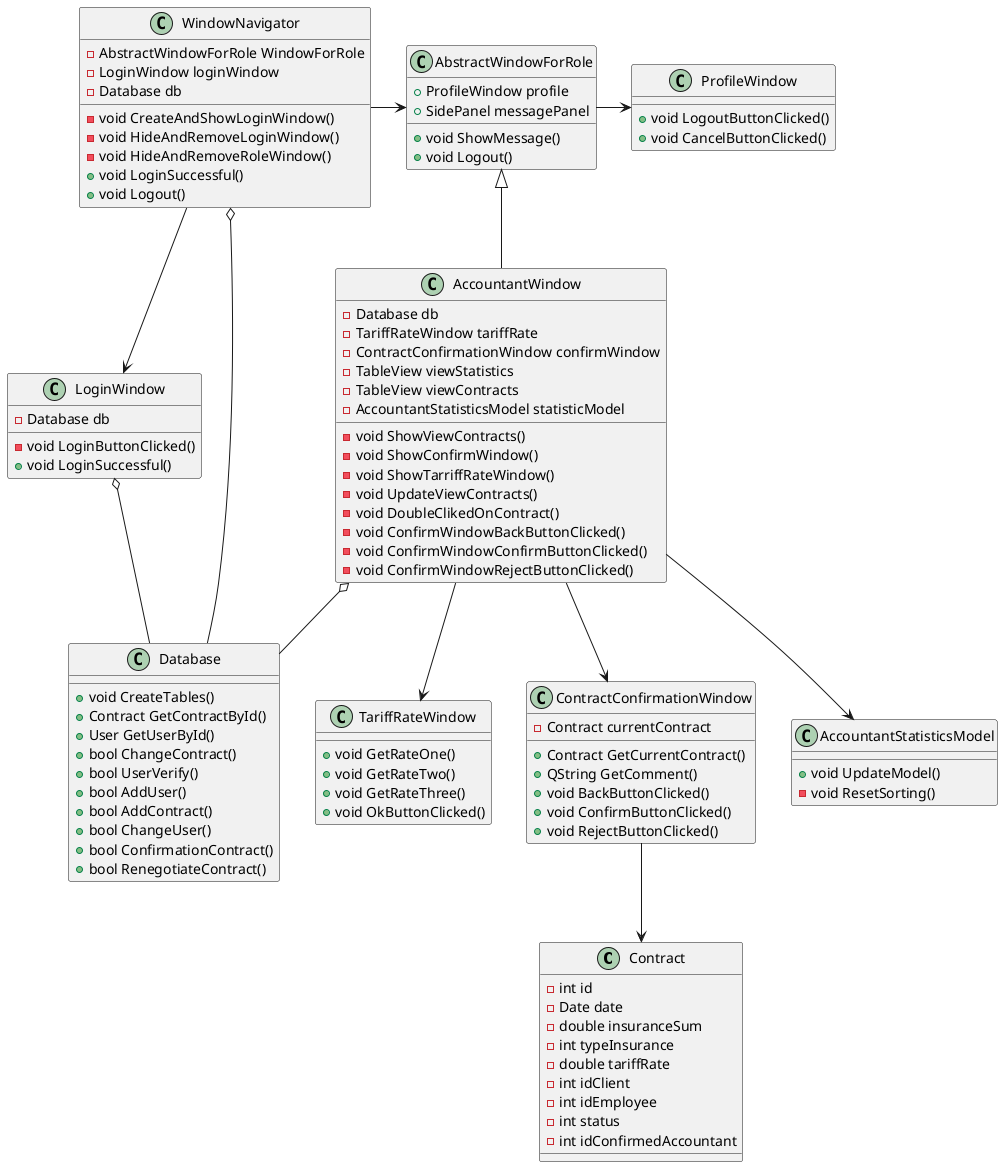 @startuml
class Contract{
   -int id
   -Date date
   -double insuranceSum
   -int typeInsurance
   -double tariffRate
   -int idClient
   -int idEmployee
   -int status
   -int idConfirmedAccountant
}

class ProfileWindow{
   +void LogoutButtonClicked()
   +void CancelButtonClicked()
}

class  LoginWindow{
   -Database db
   -void LoginButtonClicked()
   +void LoginSuccessful()
}

class TariffRateWindow{
   +void GetRateOne()
   +void GetRateTwo()
   +void GetRateThree()
   +void OkButtonClicked()
}

class ContractConfirmationWindow{
   -Contract currentContract
   +Contract GetCurrentContract()
   +QString GetComment()
   +void BackButtonClicked()
   +void ConfirmButtonClicked()
   +void RejectButtonClicked()
}

class AccountantStatisticsModel{
   +void UpdateModel()
   -void ResetSorting()
}

class AbstractWindowForRole{
   +ProfileWindow profile
   +SidePanel messagePanel
   +void ShowMessage()
   +void Logout()
}

class WindowNavigator{
   -AbstractWindowForRole WindowForRole
   -LoginWindow loginWindow
   -Database db
   -void CreateAndShowLoginWindow()
   -void HideAndRemoveLoginWindow()
   -void HideAndRemoveRoleWindow()
   +void LoginSuccessful()
   +void Logout()
}

class Database {
   +void CreateTables()
   +Contract GetContractById()
   +User GetUserById()
   +bool ChangeContract()
   +bool UserVerify()
   +bool AddUser()
   +bool AddContract()
   +bool ChangeUser()
   +bool ConfirmationContract()
   +bool RenegotiateContract()
}

class AccountantWindow{
   -Database db
   -TariffRateWindow tariffRate
   -ContractConfirmationWindow confirmWindow
   -TableView viewStatistics
   -TableView viewContracts
   -AccountantStatisticsModel statisticModel
   -void ShowViewContracts()
   -void ShowConfirmWindow()
   -void ShowTarriffRateWindow()
   -void UpdateViewContracts()
   -void DoubleClikedOnContract()
   -void ConfirmWindowBackButtonClicked()
   -void ConfirmWindowConfirmButtonClicked()
   -void ConfirmWindowRejectButtonClicked()
}

AbstractWindowForRole <|-- AccountantWindow
AccountantWindow o-- Database
WindowNavigator o-- Database
WindowNavigator -r-> AbstractWindowForRole
WindowNavigator --> LoginWindow
AccountantWindow --> ContractConfirmationWindow
AccountantWindow --> TariffRateWindow
AccountantWindow --> AccountantStatisticsModel
AbstractWindowForRole -r-> ProfileWindow
ContractConfirmationWindow --> Contract

LoginWindow o-- Database

@enduml